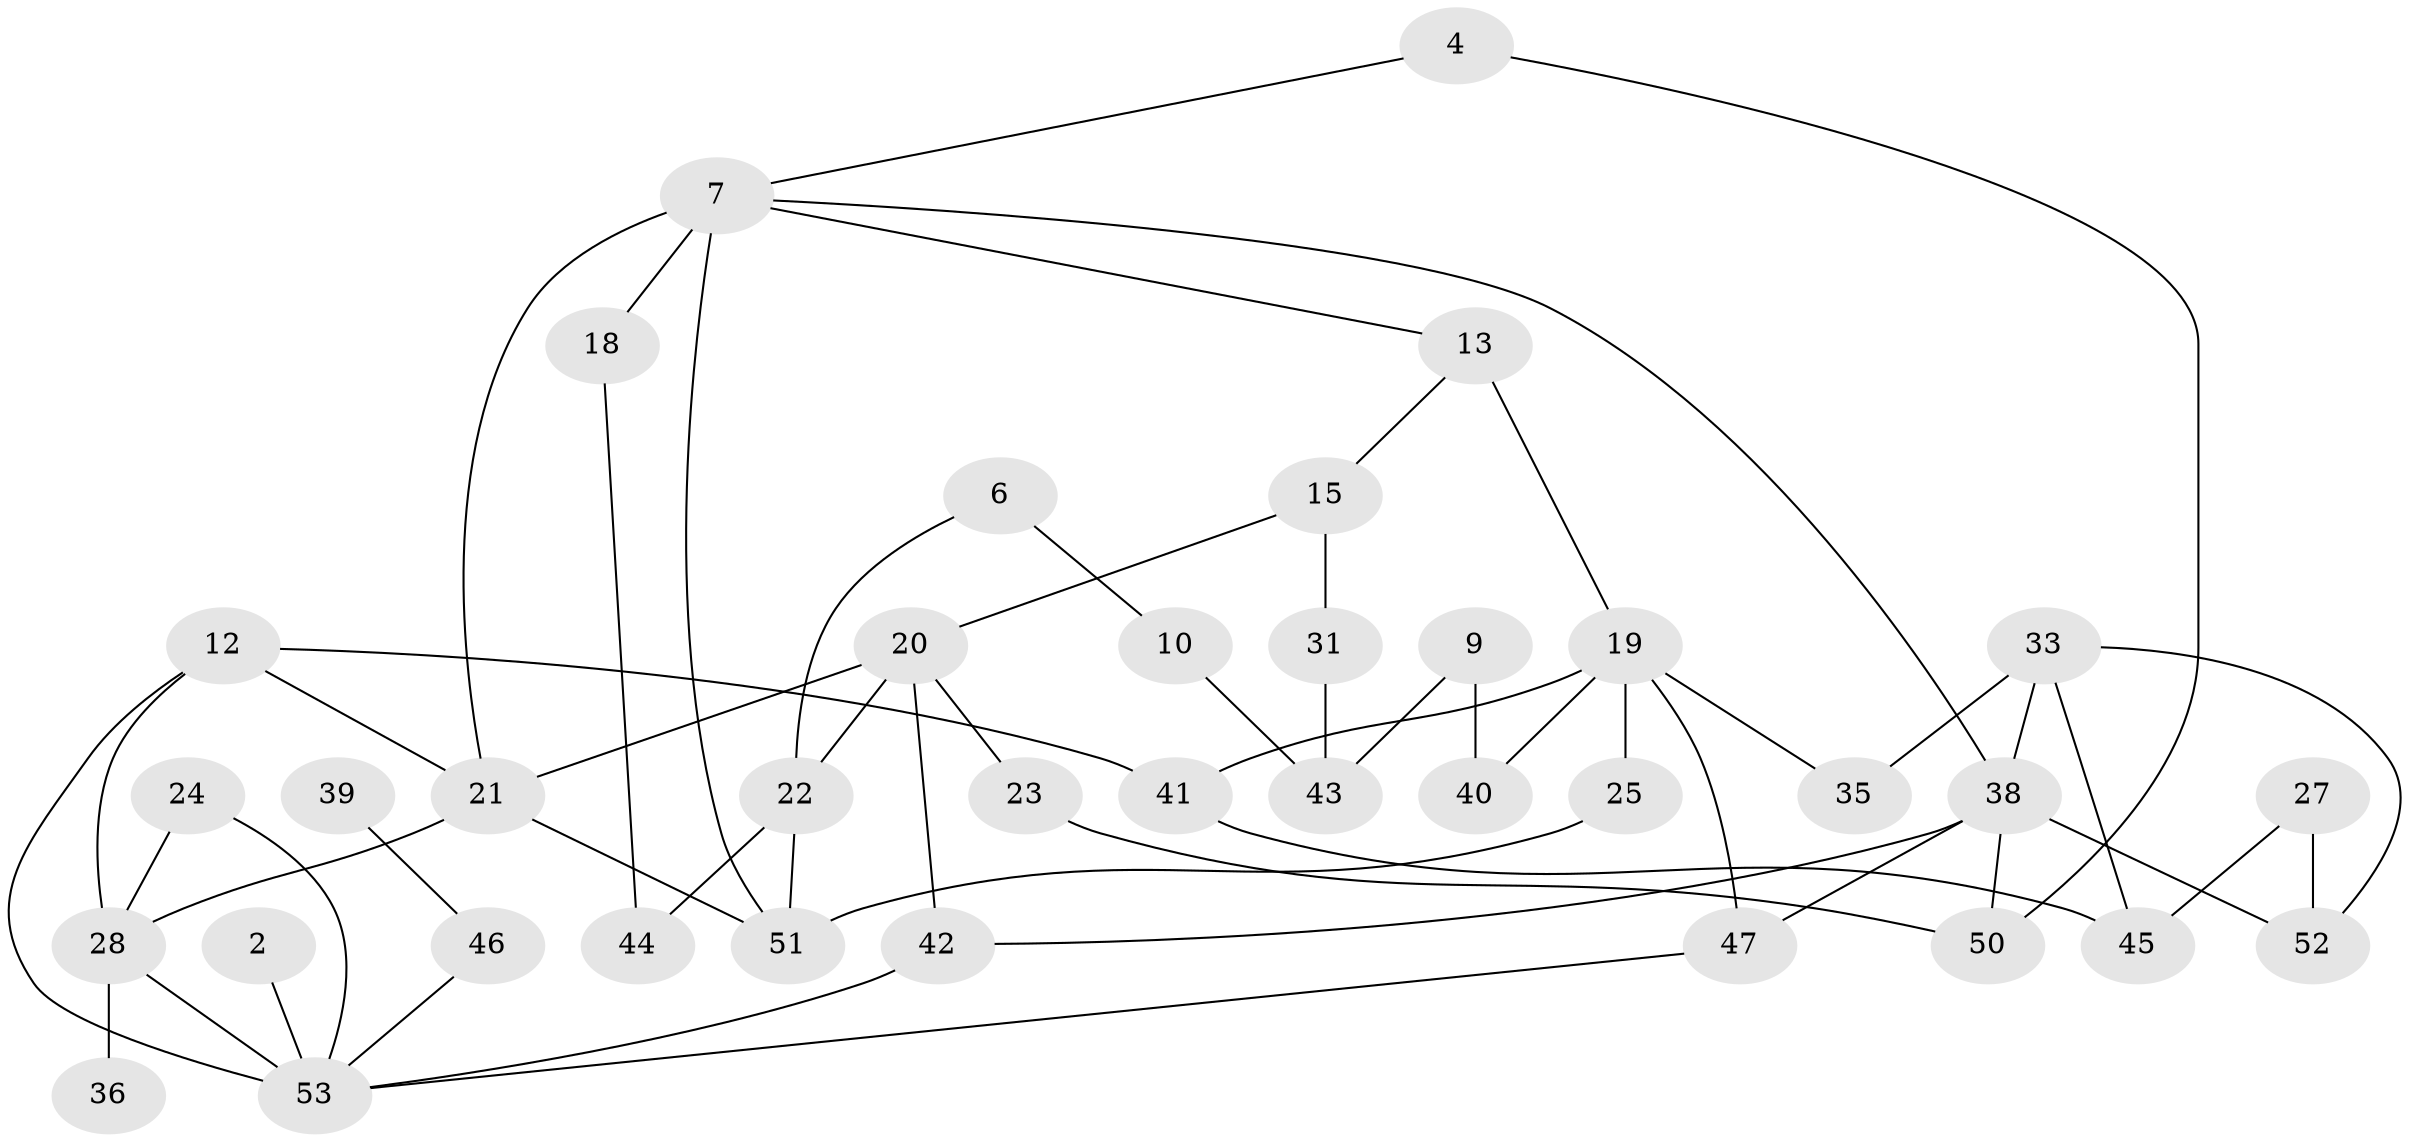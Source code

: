 // original degree distribution, {1: 0.22641509433962265, 2: 0.24528301886792453, 3: 0.2358490566037736, 0: 0.1320754716981132, 4: 0.11320754716981132, 6: 0.03773584905660377, 5: 0.009433962264150943}
// Generated by graph-tools (version 1.1) at 2025/00/03/09/25 03:00:48]
// undirected, 37 vertices, 57 edges
graph export_dot {
graph [start="1"]
  node [color=gray90,style=filled];
  2;
  4;
  6;
  7;
  9;
  10;
  12;
  13;
  15;
  18;
  19;
  20;
  21;
  22;
  23;
  24;
  25;
  27;
  28;
  31;
  33;
  35;
  36;
  38;
  39;
  40;
  41;
  42;
  43;
  44;
  45;
  46;
  47;
  50;
  51;
  52;
  53;
  2 -- 53 [weight=1.0];
  4 -- 7 [weight=1.0];
  4 -- 50 [weight=1.0];
  6 -- 10 [weight=1.0];
  6 -- 22 [weight=1.0];
  7 -- 13 [weight=1.0];
  7 -- 18 [weight=2.0];
  7 -- 21 [weight=1.0];
  7 -- 38 [weight=1.0];
  7 -- 51 [weight=1.0];
  9 -- 40 [weight=1.0];
  9 -- 43 [weight=1.0];
  10 -- 43 [weight=1.0];
  12 -- 21 [weight=1.0];
  12 -- 28 [weight=1.0];
  12 -- 41 [weight=1.0];
  12 -- 53 [weight=1.0];
  13 -- 15 [weight=1.0];
  13 -- 19 [weight=2.0];
  15 -- 20 [weight=1.0];
  15 -- 31 [weight=1.0];
  18 -- 44 [weight=1.0];
  19 -- 25 [weight=1.0];
  19 -- 35 [weight=2.0];
  19 -- 40 [weight=1.0];
  19 -- 41 [weight=1.0];
  19 -- 47 [weight=1.0];
  20 -- 21 [weight=1.0];
  20 -- 22 [weight=1.0];
  20 -- 23 [weight=1.0];
  20 -- 42 [weight=1.0];
  21 -- 28 [weight=1.0];
  21 -- 51 [weight=1.0];
  22 -- 44 [weight=1.0];
  22 -- 51 [weight=1.0];
  23 -- 50 [weight=1.0];
  24 -- 28 [weight=1.0];
  24 -- 53 [weight=1.0];
  25 -- 51 [weight=1.0];
  27 -- 45 [weight=1.0];
  27 -- 52 [weight=1.0];
  28 -- 36 [weight=1.0];
  28 -- 53 [weight=2.0];
  31 -- 43 [weight=1.0];
  33 -- 35 [weight=1.0];
  33 -- 38 [weight=1.0];
  33 -- 45 [weight=1.0];
  33 -- 52 [weight=1.0];
  38 -- 42 [weight=1.0];
  38 -- 47 [weight=1.0];
  38 -- 50 [weight=1.0];
  38 -- 52 [weight=1.0];
  39 -- 46 [weight=1.0];
  41 -- 45 [weight=1.0];
  42 -- 53 [weight=1.0];
  46 -- 53 [weight=1.0];
  47 -- 53 [weight=1.0];
}
